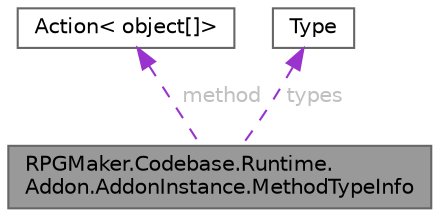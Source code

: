 digraph "RPGMaker.Codebase.Runtime.Addon.AddonInstance.MethodTypeInfo"
{
 // LATEX_PDF_SIZE
  bgcolor="transparent";
  edge [fontname=Helvetica,fontsize=10,labelfontname=Helvetica,labelfontsize=10];
  node [fontname=Helvetica,fontsize=10,shape=box,height=0.2,width=0.4];
  Node1 [id="Node000001",label="RPGMaker.Codebase.Runtime.\lAddon.AddonInstance.MethodTypeInfo",height=0.2,width=0.4,color="gray40", fillcolor="grey60", style="filled", fontcolor="black",tooltip="メソッド型情報"];
  Node2 -> Node1 [id="edge1_Node000001_Node000002",dir="back",color="darkorchid3",style="dashed",tooltip=" ",label=" method",fontcolor="grey" ];
  Node2 [id="Node000002",label="Action\< object[]\>",height=0.2,width=0.4,color="gray40", fillcolor="white", style="filled",tooltip=" "];
  Node3 -> Node1 [id="edge2_Node000001_Node000003",dir="back",color="darkorchid3",style="dashed",tooltip=" ",label=" types",fontcolor="grey" ];
  Node3 [id="Node000003",label="Type",height=0.2,width=0.4,color="gray40", fillcolor="white", style="filled",tooltip=" "];
}
